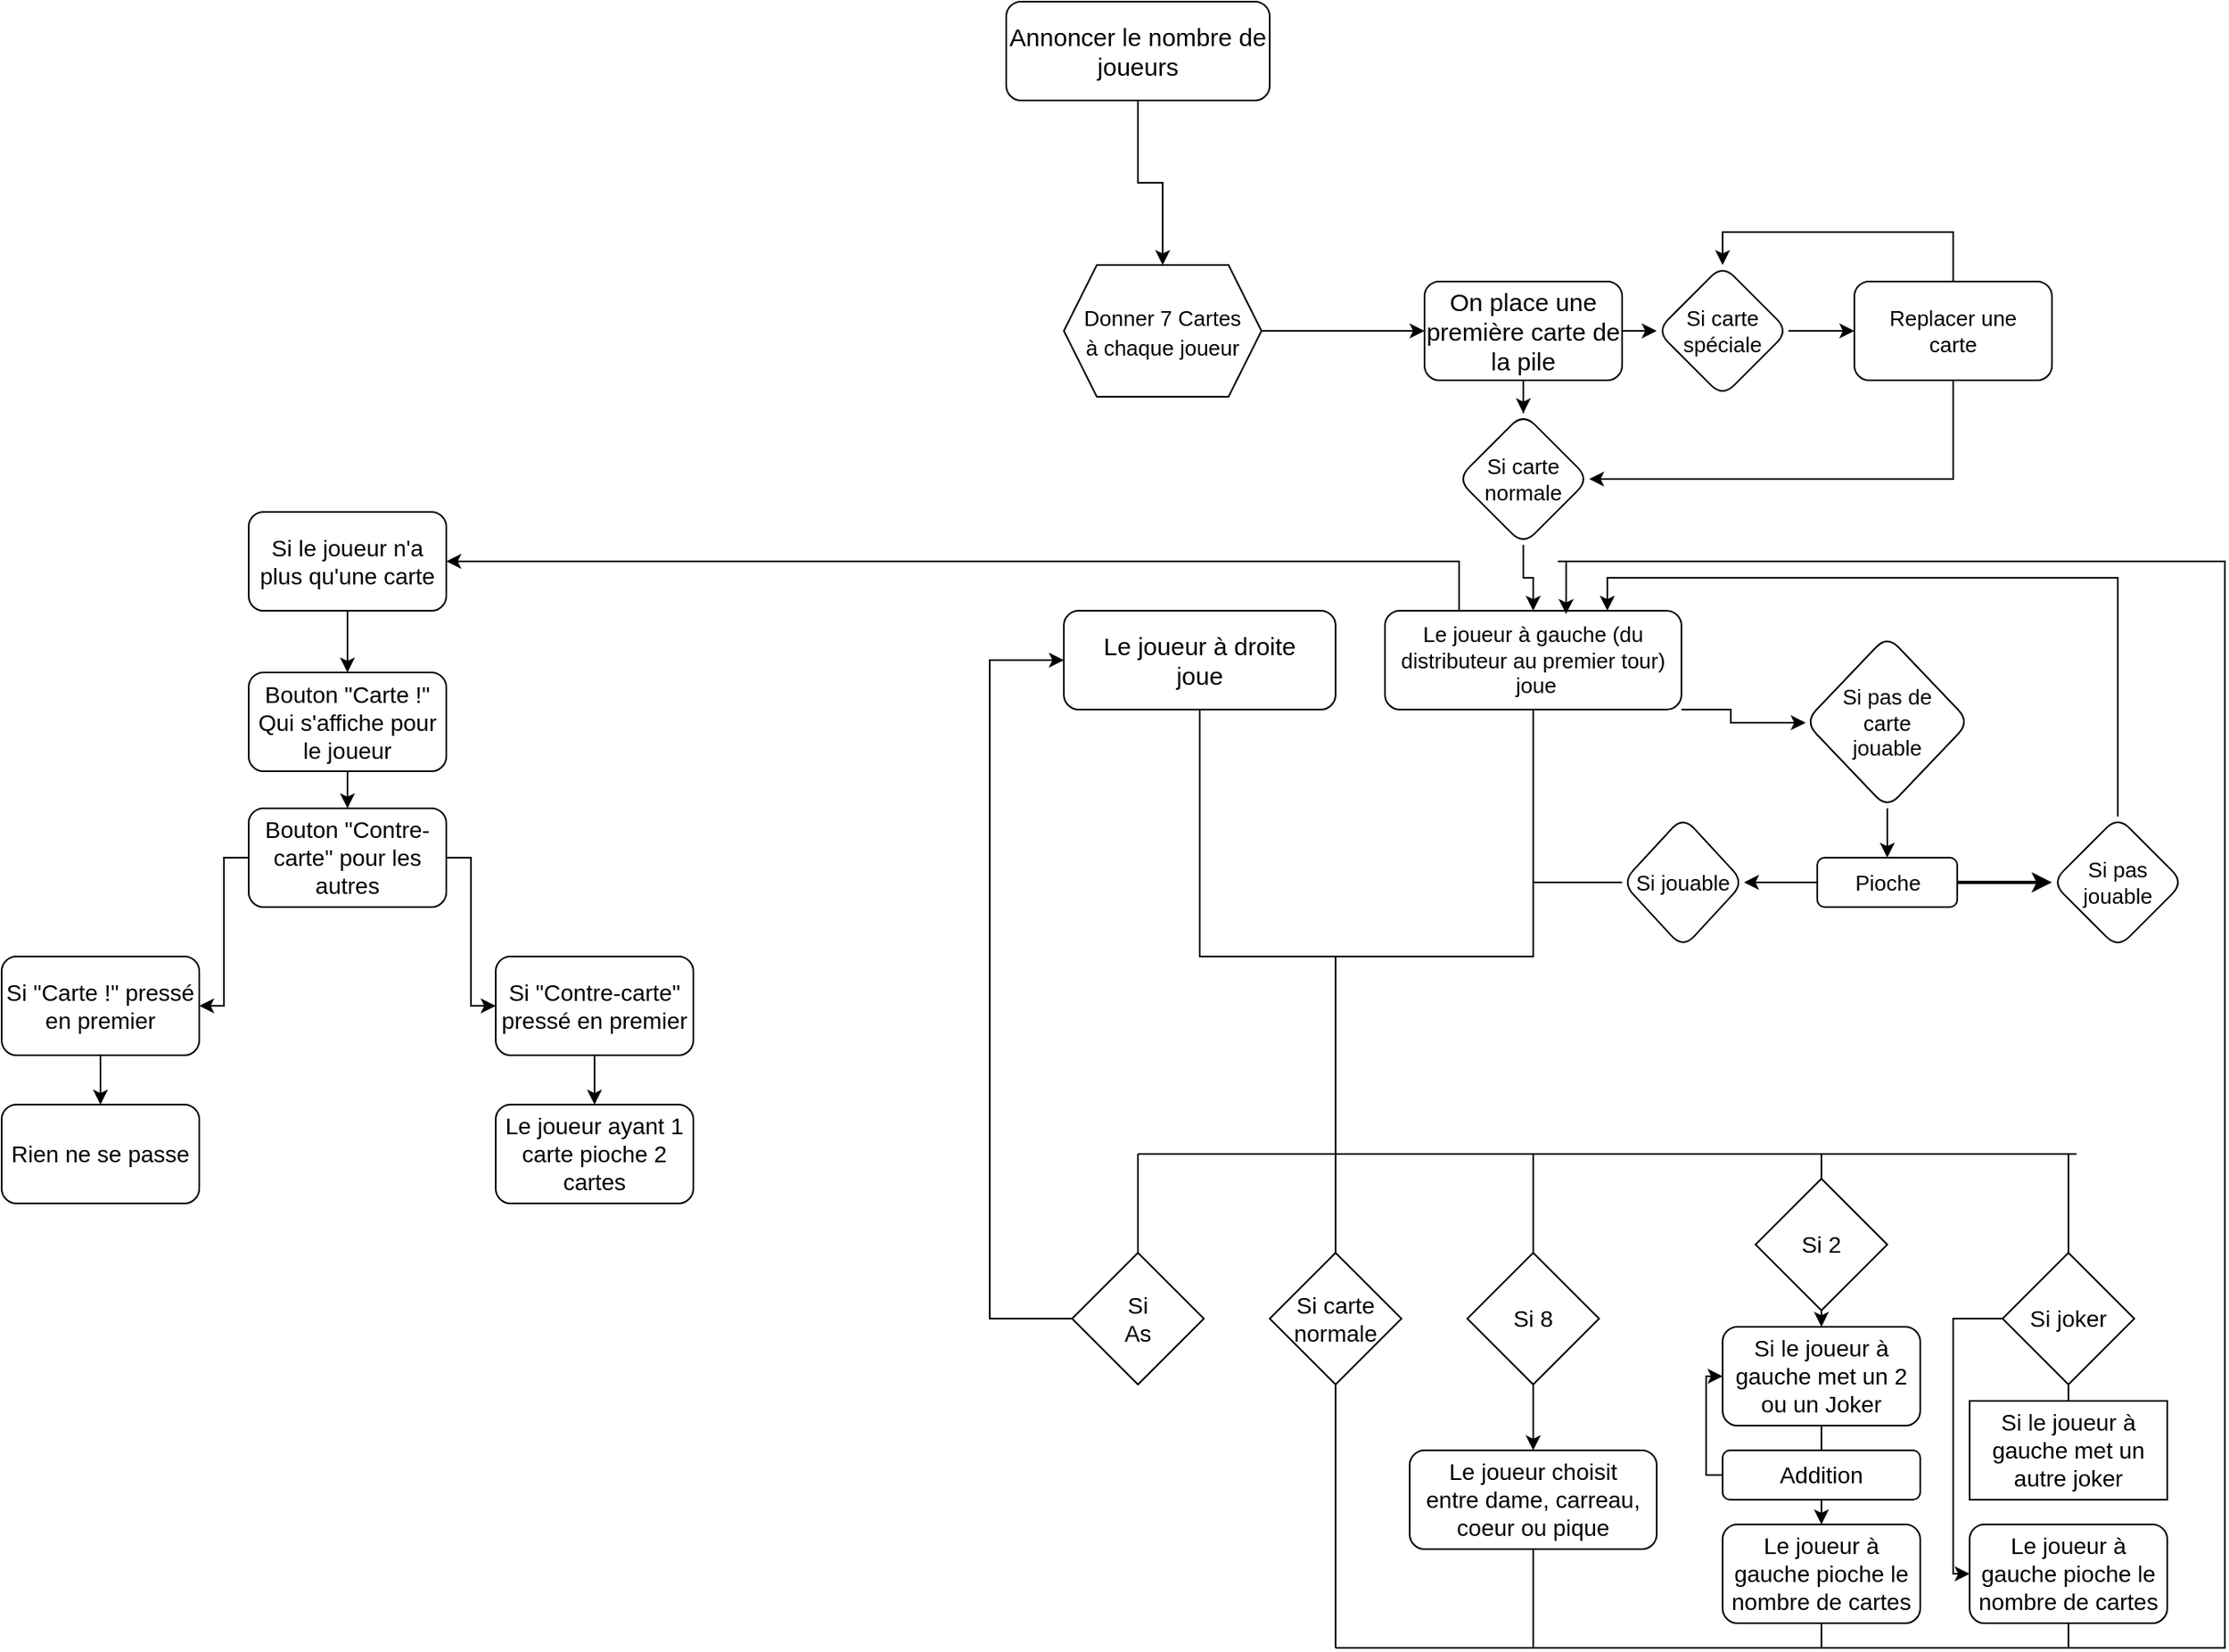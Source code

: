 <mxfile version="16.4.6" type="device"><diagram id="ryCkC5ODxImYVDNngy9i" name="Page-1"><mxGraphModel dx="2858" dy="1101" grid="1" gridSize="15" guides="1" tooltips="1" connect="1" arrows="1" fold="1" page="1" pageScale="1" pageWidth="827" pageHeight="1169" math="0" shadow="0"><root><mxCell id="0"/><mxCell id="1" parent="0"/><mxCell id="QMN3X1qd-q3Sf1NnyE4N-10" style="edgeStyle=orthogonalEdgeStyle;rounded=0;orthogonalLoop=1;jettySize=auto;html=1;fontFamily=Helvetica;fontSize=15;" edge="1" parent="1" source="QMN3X1qd-q3Sf1NnyE4N-1" target="QMN3X1qd-q3Sf1NnyE4N-9"><mxGeometry relative="1" as="geometry"/></mxCell><mxCell id="QMN3X1qd-q3Sf1NnyE4N-1" value="&lt;font style=&quot;font-size: 15px&quot;&gt;Annoncer le nombre de joueurs&lt;/font&gt;" style="rounded=1;whiteSpace=wrap;html=1;" vertex="1" parent="1"><mxGeometry x="40" y="80" width="160" height="60" as="geometry"/></mxCell><mxCell id="QMN3X1qd-q3Sf1NnyE4N-12" style="edgeStyle=orthogonalEdgeStyle;rounded=0;orthogonalLoop=1;jettySize=auto;html=1;entryX=0;entryY=0.5;entryDx=0;entryDy=0;fontFamily=Helvetica;fontSize=13;" edge="1" parent="1" source="QMN3X1qd-q3Sf1NnyE4N-9" target="QMN3X1qd-q3Sf1NnyE4N-11"><mxGeometry relative="1" as="geometry"/></mxCell><mxCell id="QMN3X1qd-q3Sf1NnyE4N-9" value="&lt;div&gt;&lt;font style=&quot;font-size: 13px&quot;&gt;Donner 7 Cartes &lt;br&gt;&lt;/font&gt;&lt;/div&gt;&lt;div&gt;&lt;font style=&quot;font-size: 13px&quot;&gt;à chaque joueur&lt;/font&gt;&lt;/div&gt;" style="shape=hexagon;perimeter=hexagonPerimeter2;whiteSpace=wrap;html=1;fixedSize=1;fontFamily=Helvetica;fontSize=15;" vertex="1" parent="1"><mxGeometry x="75" y="240" width="120" height="80" as="geometry"/></mxCell><mxCell id="QMN3X1qd-q3Sf1NnyE4N-14" value="" style="edgeStyle=orthogonalEdgeStyle;rounded=0;orthogonalLoop=1;jettySize=auto;html=1;fontFamily=Helvetica;fontSize=15;" edge="1" parent="1" source="QMN3X1qd-q3Sf1NnyE4N-11" target="QMN3X1qd-q3Sf1NnyE4N-13"><mxGeometry relative="1" as="geometry"/></mxCell><mxCell id="QMN3X1qd-q3Sf1NnyE4N-18" value="" style="edgeStyle=orthogonalEdgeStyle;rounded=0;orthogonalLoop=1;jettySize=auto;html=1;fontFamily=Helvetica;fontSize=15;" edge="1" parent="1" source="QMN3X1qd-q3Sf1NnyE4N-11" target="QMN3X1qd-q3Sf1NnyE4N-17"><mxGeometry relative="1" as="geometry"/></mxCell><mxCell id="QMN3X1qd-q3Sf1NnyE4N-11" value="&lt;font style=&quot;font-size: 15px&quot;&gt;On place une première carte de la pile&lt;br&gt;&lt;/font&gt;" style="rounded=1;whiteSpace=wrap;html=1;fontFamily=Helvetica;fontSize=13;" vertex="1" parent="1"><mxGeometry x="294" y="250" width="120" height="60" as="geometry"/></mxCell><mxCell id="QMN3X1qd-q3Sf1NnyE4N-16" value="" style="edgeStyle=orthogonalEdgeStyle;rounded=0;orthogonalLoop=1;jettySize=auto;html=1;fontFamily=Helvetica;fontSize=15;" edge="1" parent="1" source="QMN3X1qd-q3Sf1NnyE4N-13" target="QMN3X1qd-q3Sf1NnyE4N-15"><mxGeometry relative="1" as="geometry"/></mxCell><mxCell id="QMN3X1qd-q3Sf1NnyE4N-13" value="&lt;div&gt;Si carte&lt;/div&gt;&lt;div&gt;normale&lt;br&gt;&lt;/div&gt;" style="rhombus;whiteSpace=wrap;html=1;fontSize=13;rounded=1;" vertex="1" parent="1"><mxGeometry x="314" y="330" width="80" height="80" as="geometry"/></mxCell><mxCell id="QMN3X1qd-q3Sf1NnyE4N-25" value="" style="edgeStyle=orthogonalEdgeStyle;rounded=0;orthogonalLoop=1;jettySize=auto;html=1;fontFamily=Helvetica;fontSize=15;" edge="1" parent="1" source="QMN3X1qd-q3Sf1NnyE4N-15" target="QMN3X1qd-q3Sf1NnyE4N-24"><mxGeometry relative="1" as="geometry"><Array as="points"><mxPoint x="480" y="510"/><mxPoint x="480" y="518"/></Array></mxGeometry></mxCell><mxCell id="QMN3X1qd-q3Sf1NnyE4N-44" style="edgeStyle=orthogonalEdgeStyle;rounded=0;orthogonalLoop=1;jettySize=auto;html=1;fontFamily=Helvetica;fontSize=15;endArrow=none;endFill=0;strokeWidth=1;" edge="1" parent="1" source="QMN3X1qd-q3Sf1NnyE4N-15"><mxGeometry relative="1" as="geometry"><mxPoint x="240" y="660" as="targetPoint"/><Array as="points"><mxPoint x="360" y="660"/></Array></mxGeometry></mxCell><mxCell id="QMN3X1qd-q3Sf1NnyE4N-94" style="edgeStyle=elbowEdgeStyle;rounded=0;orthogonalLoop=1;jettySize=auto;html=1;exitX=0.25;exitY=0;exitDx=0;exitDy=0;fontFamily=Helvetica;fontSize=14;endArrow=classic;endFill=1;strokeWidth=1;" edge="1" parent="1" source="QMN3X1qd-q3Sf1NnyE4N-15"><mxGeometry relative="1" as="geometry"><mxPoint x="-300" y="420" as="targetPoint"/><Array as="points"><mxPoint x="315" y="420"/></Array></mxGeometry></mxCell><mxCell id="QMN3X1qd-q3Sf1NnyE4N-15" value="&lt;div&gt;Le joueur à gauche (du distributeur au premier tour)&lt;/div&gt;&lt;div&gt;&amp;nbsp;joue&lt;/div&gt;" style="whiteSpace=wrap;html=1;fontSize=13;rounded=1;" vertex="1" parent="1"><mxGeometry x="270" y="450" width="180" height="60" as="geometry"/></mxCell><mxCell id="QMN3X1qd-q3Sf1NnyE4N-20" value="" style="edgeStyle=orthogonalEdgeStyle;rounded=0;orthogonalLoop=1;jettySize=auto;html=1;fontFamily=Helvetica;fontSize=15;" edge="1" parent="1" source="QMN3X1qd-q3Sf1NnyE4N-17" target="QMN3X1qd-q3Sf1NnyE4N-19"><mxGeometry relative="1" as="geometry"/></mxCell><mxCell id="QMN3X1qd-q3Sf1NnyE4N-17" value="&lt;div&gt;Si carte&lt;/div&gt;&lt;div&gt;spéciale&lt;br&gt;&lt;/div&gt;" style="rhombus;whiteSpace=wrap;html=1;fontSize=13;rounded=1;" vertex="1" parent="1"><mxGeometry x="435" y="240" width="80" height="80" as="geometry"/></mxCell><mxCell id="QMN3X1qd-q3Sf1NnyE4N-22" style="edgeStyle=orthogonalEdgeStyle;rounded=0;orthogonalLoop=1;jettySize=auto;html=1;entryX=0.5;entryY=0;entryDx=0;entryDy=0;fontFamily=Helvetica;fontSize=15;" edge="1" parent="1" source="QMN3X1qd-q3Sf1NnyE4N-19" target="QMN3X1qd-q3Sf1NnyE4N-17"><mxGeometry relative="1" as="geometry"><Array as="points"><mxPoint x="615" y="220"/><mxPoint x="475" y="220"/></Array></mxGeometry></mxCell><mxCell id="QMN3X1qd-q3Sf1NnyE4N-23" style="edgeStyle=orthogonalEdgeStyle;rounded=0;orthogonalLoop=1;jettySize=auto;html=1;entryX=1;entryY=0.5;entryDx=0;entryDy=0;fontFamily=Helvetica;fontSize=15;" edge="1" parent="1" source="QMN3X1qd-q3Sf1NnyE4N-19" target="QMN3X1qd-q3Sf1NnyE4N-13"><mxGeometry relative="1" as="geometry"><Array as="points"><mxPoint x="615" y="370"/></Array></mxGeometry></mxCell><mxCell id="QMN3X1qd-q3Sf1NnyE4N-19" value="&lt;div&gt;Replacer une&lt;/div&gt;&lt;div&gt;carte&lt;br&gt;&lt;/div&gt;" style="whiteSpace=wrap;html=1;fontSize=13;rounded=1;" vertex="1" parent="1"><mxGeometry x="555" y="250" width="120" height="60" as="geometry"/></mxCell><mxCell id="QMN3X1qd-q3Sf1NnyE4N-27" value="" style="edgeStyle=orthogonalEdgeStyle;rounded=0;orthogonalLoop=1;jettySize=auto;html=1;fontFamily=Helvetica;fontSize=15;" edge="1" parent="1" source="QMN3X1qd-q3Sf1NnyE4N-24" target="QMN3X1qd-q3Sf1NnyE4N-26"><mxGeometry relative="1" as="geometry"/></mxCell><mxCell id="QMN3X1qd-q3Sf1NnyE4N-24" value="&lt;div&gt;Si pas de&lt;/div&gt;&lt;div&gt;carte&lt;/div&gt;&lt;div&gt;jouable&lt;br&gt;&lt;/div&gt;" style="rhombus;whiteSpace=wrap;html=1;fontSize=13;rounded=1;" vertex="1" parent="1"><mxGeometry x="525" y="465" width="100" height="105" as="geometry"/></mxCell><mxCell id="QMN3X1qd-q3Sf1NnyE4N-30" value="" style="edgeStyle=orthogonalEdgeStyle;rounded=0;orthogonalLoop=1;jettySize=auto;html=1;fontFamily=Helvetica;fontSize=15;" edge="1" parent="1" source="QMN3X1qd-q3Sf1NnyE4N-26" target="QMN3X1qd-q3Sf1NnyE4N-29"><mxGeometry relative="1" as="geometry"/></mxCell><mxCell id="QMN3X1qd-q3Sf1NnyE4N-39" value="" style="edgeStyle=orthogonalEdgeStyle;rounded=0;orthogonalLoop=1;jettySize=auto;html=1;fontFamily=Helvetica;fontSize=15;endSize=6;strokeWidth=2;" edge="1" parent="1" source="QMN3X1qd-q3Sf1NnyE4N-26" target="QMN3X1qd-q3Sf1NnyE4N-38"><mxGeometry relative="1" as="geometry"/></mxCell><mxCell id="QMN3X1qd-q3Sf1NnyE4N-26" value="Pioche" style="whiteSpace=wrap;html=1;fontSize=13;rounded=1;" vertex="1" parent="1"><mxGeometry x="532.5" y="600" width="85" height="30" as="geometry"/></mxCell><mxCell id="QMN3X1qd-q3Sf1NnyE4N-43" style="edgeStyle=orthogonalEdgeStyle;rounded=0;orthogonalLoop=1;jettySize=auto;html=1;fontFamily=Helvetica;fontSize=15;strokeWidth=1;endArrow=none;endFill=0;" edge="1" parent="1" source="QMN3X1qd-q3Sf1NnyE4N-29"><mxGeometry relative="1" as="geometry"><mxPoint x="360" y="615" as="targetPoint"/></mxGeometry></mxCell><mxCell id="QMN3X1qd-q3Sf1NnyE4N-29" value="Si jouable" style="rhombus;whiteSpace=wrap;html=1;fontSize=13;rounded=1;" vertex="1" parent="1"><mxGeometry x="414" y="575" width="74" height="80" as="geometry"/></mxCell><mxCell id="QMN3X1qd-q3Sf1NnyE4N-45" style="edgeStyle=orthogonalEdgeStyle;rounded=0;orthogonalLoop=1;jettySize=auto;html=1;entryX=0.75;entryY=0;entryDx=0;entryDy=0;fontFamily=Helvetica;fontSize=15;endArrow=classic;endFill=1;strokeWidth=1;" edge="1" parent="1" source="QMN3X1qd-q3Sf1NnyE4N-38" target="QMN3X1qd-q3Sf1NnyE4N-15"><mxGeometry relative="1" as="geometry"><Array as="points"><mxPoint x="715" y="430"/><mxPoint x="405" y="430"/></Array></mxGeometry></mxCell><mxCell id="QMN3X1qd-q3Sf1NnyE4N-38" value="&lt;div&gt;Si pas &lt;br&gt;&lt;/div&gt;&lt;div&gt;jouable&lt;br&gt;&lt;/div&gt;" style="rhombus;whiteSpace=wrap;html=1;fontSize=13;rounded=1;" vertex="1" parent="1"><mxGeometry x="675" y="575" width="80" height="80" as="geometry"/></mxCell><mxCell id="QMN3X1qd-q3Sf1NnyE4N-48" style="edgeStyle=orthogonalEdgeStyle;rounded=0;orthogonalLoop=1;jettySize=auto;html=1;fontFamily=Helvetica;fontSize=15;endArrow=none;endFill=0;strokeWidth=1;" edge="1" parent="1" source="QMN3X1qd-q3Sf1NnyE4N-47"><mxGeometry relative="1" as="geometry"><mxPoint x="240" y="780" as="targetPoint"/><Array as="points"><mxPoint x="158" y="660"/><mxPoint x="240" y="660"/></Array></mxGeometry></mxCell><mxCell id="QMN3X1qd-q3Sf1NnyE4N-47" value="&lt;div&gt;Le joueur à droite&lt;/div&gt;&lt;div&gt;joue&lt;/div&gt;" style="rounded=1;whiteSpace=wrap;html=1;fontFamily=Helvetica;fontSize=15;" vertex="1" parent="1"><mxGeometry x="75" y="450" width="165" height="60" as="geometry"/></mxCell><mxCell id="QMN3X1qd-q3Sf1NnyE4N-49" value="" style="endArrow=none;html=1;rounded=0;fontFamily=Helvetica;fontSize=15;strokeWidth=1;" edge="1" parent="1"><mxGeometry width="50" height="50" relative="1" as="geometry"><mxPoint x="120" y="780" as="sourcePoint"/><mxPoint x="690" y="780" as="targetPoint"/></mxGeometry></mxCell><mxCell id="QMN3X1qd-q3Sf1NnyE4N-50" value="" style="endArrow=none;html=1;rounded=0;fontFamily=Helvetica;fontSize=15;strokeWidth=1;" edge="1" parent="1"><mxGeometry width="50" height="50" relative="1" as="geometry"><mxPoint x="240" y="840" as="sourcePoint"/><mxPoint x="240" y="765" as="targetPoint"/></mxGeometry></mxCell><mxCell id="QMN3X1qd-q3Sf1NnyE4N-52" style="edgeStyle=elbowEdgeStyle;rounded=0;orthogonalLoop=1;jettySize=auto;html=1;fontFamily=Helvetica;fontSize=14;endArrow=none;endFill=0;strokeWidth=1;" edge="1" parent="1"><mxGeometry relative="1" as="geometry"><mxPoint x="240" y="1080" as="sourcePoint"/><mxPoint x="375" y="420" as="targetPoint"/><Array as="points"><mxPoint x="780" y="360"/><mxPoint x="795" y="585"/></Array></mxGeometry></mxCell><mxCell id="QMN3X1qd-q3Sf1NnyE4N-51" value="&lt;div style=&quot;font-size: 14px&quot;&gt;&lt;font style=&quot;font-size: 14px&quot;&gt;Si carte&lt;/font&gt;&lt;/div&gt;&lt;div style=&quot;font-size: 14px&quot;&gt;&lt;font style=&quot;font-size: 14px&quot;&gt;normale&lt;br&gt;&lt;font style=&quot;font-size: 14px&quot;&gt; &lt;/font&gt;&lt;/font&gt;&lt;/div&gt;" style="rhombus;whiteSpace=wrap;html=1;fontFamily=Helvetica;fontSize=15;" vertex="1" parent="1"><mxGeometry x="200" y="840" width="80" height="80" as="geometry"/></mxCell><mxCell id="QMN3X1qd-q3Sf1NnyE4N-53" value="" style="endArrow=classic;html=1;rounded=0;fontFamily=Helvetica;fontSize=14;strokeWidth=1;endFill=1;entryX=0.611;entryY=0.033;entryDx=0;entryDy=0;entryPerimeter=0;" edge="1" parent="1" target="QMN3X1qd-q3Sf1NnyE4N-15"><mxGeometry width="50" height="50" relative="1" as="geometry"><mxPoint x="380" y="420" as="sourcePoint"/><mxPoint x="375" y="420" as="targetPoint"/></mxGeometry></mxCell><mxCell id="QMN3X1qd-q3Sf1NnyE4N-54" value="" style="endArrow=none;html=1;rounded=0;fontFamily=Helvetica;fontSize=14;strokeWidth=1;entryX=0.5;entryY=1;entryDx=0;entryDy=0;" edge="1" parent="1" target="QMN3X1qd-q3Sf1NnyE4N-51"><mxGeometry width="50" height="50" relative="1" as="geometry"><mxPoint x="240" y="1080" as="sourcePoint"/><mxPoint x="440" y="705" as="targetPoint"/></mxGeometry></mxCell><mxCell id="QMN3X1qd-q3Sf1NnyE4N-55" value="" style="endArrow=none;html=1;rounded=0;fontFamily=Helvetica;fontSize=14;strokeWidth=1;" edge="1" parent="1"><mxGeometry width="50" height="50" relative="1" as="geometry"><mxPoint x="120" y="840" as="sourcePoint"/><mxPoint x="120" y="780" as="targetPoint"/></mxGeometry></mxCell><mxCell id="QMN3X1qd-q3Sf1NnyE4N-57" style="edgeStyle=elbowEdgeStyle;rounded=0;orthogonalLoop=1;jettySize=auto;html=1;entryX=0;entryY=0.5;entryDx=0;entryDy=0;fontFamily=Helvetica;fontSize=14;endArrow=classic;endFill=1;strokeWidth=1;" edge="1" parent="1" source="QMN3X1qd-q3Sf1NnyE4N-56" target="QMN3X1qd-q3Sf1NnyE4N-47"><mxGeometry relative="1" as="geometry"><Array as="points"><mxPoint x="30" y="675"/></Array></mxGeometry></mxCell><mxCell id="QMN3X1qd-q3Sf1NnyE4N-56" value="&lt;div&gt;Si &lt;br&gt;&lt;/div&gt;&lt;div&gt;As&lt;br&gt;&lt;/div&gt;" style="rhombus;whiteSpace=wrap;html=1;fontFamily=Helvetica;fontSize=14;" vertex="1" parent="1"><mxGeometry x="80" y="840" width="80" height="80" as="geometry"/></mxCell><mxCell id="QMN3X1qd-q3Sf1NnyE4N-58" value="" style="endArrow=none;html=1;rounded=0;fontFamily=Helvetica;fontSize=14;strokeWidth=1;" edge="1" parent="1"><mxGeometry width="50" height="50" relative="1" as="geometry"><mxPoint x="360" y="840" as="sourcePoint"/><mxPoint x="360" y="780" as="targetPoint"/></mxGeometry></mxCell><mxCell id="QMN3X1qd-q3Sf1NnyE4N-60" style="edgeStyle=elbowEdgeStyle;rounded=0;orthogonalLoop=1;jettySize=auto;html=1;fontFamily=Helvetica;fontSize=14;endArrow=classic;endFill=1;strokeWidth=1;" edge="1" parent="1" source="QMN3X1qd-q3Sf1NnyE4N-59" target="QMN3X1qd-q3Sf1NnyE4N-61"><mxGeometry relative="1" as="geometry"><mxPoint x="360" y="960" as="targetPoint"/></mxGeometry></mxCell><mxCell id="QMN3X1qd-q3Sf1NnyE4N-59" value="&lt;div&gt;Si 8&lt;/div&gt;" style="rhombus;whiteSpace=wrap;html=1;fontFamily=Helvetica;fontSize=14;" vertex="1" parent="1"><mxGeometry x="320" y="840" width="80" height="80" as="geometry"/></mxCell><mxCell id="QMN3X1qd-q3Sf1NnyE4N-63" style="edgeStyle=elbowEdgeStyle;rounded=0;orthogonalLoop=1;jettySize=auto;html=1;fontFamily=Helvetica;fontSize=14;endArrow=none;endFill=0;strokeWidth=1;" edge="1" parent="1" source="QMN3X1qd-q3Sf1NnyE4N-61"><mxGeometry relative="1" as="geometry"><mxPoint x="360" y="1080" as="targetPoint"/></mxGeometry></mxCell><mxCell id="QMN3X1qd-q3Sf1NnyE4N-61" value="&lt;div&gt;Le joueur choisit&lt;/div&gt;&lt;div&gt;entre dame, carreau, coeur ou pique&lt;br&gt;&lt;/div&gt;" style="rounded=1;whiteSpace=wrap;html=1;fontFamily=Helvetica;fontSize=14;" vertex="1" parent="1"><mxGeometry x="285" y="960" width="150" height="60" as="geometry"/></mxCell><mxCell id="QMN3X1qd-q3Sf1NnyE4N-71" style="edgeStyle=elbowEdgeStyle;rounded=0;orthogonalLoop=1;jettySize=auto;html=1;entryX=0.5;entryY=0;entryDx=0;entryDy=0;fontFamily=Helvetica;fontSize=14;endArrow=classic;endFill=1;strokeWidth=1;" edge="1" parent="1" source="QMN3X1qd-q3Sf1NnyE4N-68" target="QMN3X1qd-q3Sf1NnyE4N-70"><mxGeometry relative="1" as="geometry"/></mxCell><mxCell id="QMN3X1qd-q3Sf1NnyE4N-77" style="edgeStyle=elbowEdgeStyle;rounded=0;orthogonalLoop=1;jettySize=auto;html=1;fontFamily=Helvetica;fontSize=14;endArrow=none;endFill=0;strokeWidth=1;" edge="1" parent="1" source="QMN3X1qd-q3Sf1NnyE4N-68"><mxGeometry relative="1" as="geometry"><mxPoint x="535" y="780" as="targetPoint"/></mxGeometry></mxCell><mxCell id="QMN3X1qd-q3Sf1NnyE4N-68" value="Si 2" style="rhombus;whiteSpace=wrap;html=1;fontFamily=Helvetica;fontSize=14;" vertex="1" parent="1"><mxGeometry x="495" y="795" width="80" height="80" as="geometry"/></mxCell><mxCell id="QMN3X1qd-q3Sf1NnyE4N-79" value="" style="edgeStyle=elbowEdgeStyle;rounded=0;orthogonalLoop=1;jettySize=auto;html=1;fontFamily=Helvetica;fontSize=14;endArrow=none;endFill=0;strokeWidth=1;" edge="1" parent="1" source="QMN3X1qd-q3Sf1NnyE4N-70" target="QMN3X1qd-q3Sf1NnyE4N-78"><mxGeometry relative="1" as="geometry"/></mxCell><mxCell id="QMN3X1qd-q3Sf1NnyE4N-70" value="Si le joueur à gauche met un 2 ou un Joker" style="rounded=1;whiteSpace=wrap;html=1;fontFamily=Helvetica;fontSize=14;" vertex="1" parent="1"><mxGeometry x="475" y="885" width="120" height="60" as="geometry"/></mxCell><mxCell id="QMN3X1qd-q3Sf1NnyE4N-80" style="edgeStyle=elbowEdgeStyle;rounded=0;orthogonalLoop=1;jettySize=auto;html=1;entryX=0;entryY=0.5;entryDx=0;entryDy=0;fontFamily=Helvetica;fontSize=14;endArrow=classic;endFill=1;strokeWidth=1;" edge="1" parent="1" source="QMN3X1qd-q3Sf1NnyE4N-78" target="QMN3X1qd-q3Sf1NnyE4N-70"><mxGeometry relative="1" as="geometry"><Array as="points"><mxPoint x="465" y="938"/></Array></mxGeometry></mxCell><mxCell id="QMN3X1qd-q3Sf1NnyE4N-82" value="" style="edgeStyle=elbowEdgeStyle;rounded=0;orthogonalLoop=1;jettySize=auto;html=1;fontFamily=Helvetica;fontSize=14;endArrow=classic;endFill=1;strokeWidth=1;" edge="1" parent="1" source="QMN3X1qd-q3Sf1NnyE4N-78" target="QMN3X1qd-q3Sf1NnyE4N-81"><mxGeometry relative="1" as="geometry"/></mxCell><mxCell id="QMN3X1qd-q3Sf1NnyE4N-78" value="&lt;div&gt;Addition&lt;/div&gt;" style="whiteSpace=wrap;html=1;fontSize=14;rounded=1;" vertex="1" parent="1"><mxGeometry x="475" y="960" width="120" height="30" as="geometry"/></mxCell><mxCell id="QMN3X1qd-q3Sf1NnyE4N-83" style="edgeStyle=elbowEdgeStyle;rounded=0;orthogonalLoop=1;jettySize=auto;html=1;exitX=0.5;exitY=1;exitDx=0;exitDy=0;fontFamily=Helvetica;fontSize=14;endArrow=none;endFill=0;strokeWidth=1;" edge="1" parent="1" source="QMN3X1qd-q3Sf1NnyE4N-81"><mxGeometry relative="1" as="geometry"><mxPoint x="535" y="1080" as="targetPoint"/></mxGeometry></mxCell><mxCell id="QMN3X1qd-q3Sf1NnyE4N-81" value="Le joueur à gauche pioche le nombre de cartes" style="whiteSpace=wrap;html=1;fontSize=14;rounded=1;" vertex="1" parent="1"><mxGeometry x="475" y="1005" width="120" height="60" as="geometry"/></mxCell><mxCell id="QMN3X1qd-q3Sf1NnyE4N-86" style="edgeStyle=elbowEdgeStyle;rounded=0;orthogonalLoop=1;jettySize=auto;html=1;exitX=0.5;exitY=0;exitDx=0;exitDy=0;fontFamily=Helvetica;fontSize=14;endArrow=none;endFill=0;strokeWidth=1;" edge="1" parent="1" source="QMN3X1qd-q3Sf1NnyE4N-85"><mxGeometry relative="1" as="geometry"><mxPoint x="685" y="780" as="targetPoint"/></mxGeometry></mxCell><mxCell id="QMN3X1qd-q3Sf1NnyE4N-90" value="" style="edgeStyle=elbowEdgeStyle;rounded=0;orthogonalLoop=1;jettySize=auto;html=1;fontFamily=Helvetica;fontSize=14;endArrow=none;endFill=0;strokeWidth=1;" edge="1" parent="1" source="QMN3X1qd-q3Sf1NnyE4N-85" target="QMN3X1qd-q3Sf1NnyE4N-89"><mxGeometry relative="1" as="geometry"/></mxCell><mxCell id="QMN3X1qd-q3Sf1NnyE4N-92" style="edgeStyle=elbowEdgeStyle;rounded=0;orthogonalLoop=1;jettySize=auto;html=1;entryX=0;entryY=0.5;entryDx=0;entryDy=0;fontFamily=Helvetica;fontSize=14;endArrow=classic;endFill=1;strokeWidth=1;" edge="1" parent="1" source="QMN3X1qd-q3Sf1NnyE4N-85" target="QMN3X1qd-q3Sf1NnyE4N-91"><mxGeometry relative="1" as="geometry"><Array as="points"><mxPoint x="615" y="960"/></Array></mxGeometry></mxCell><mxCell id="QMN3X1qd-q3Sf1NnyE4N-85" value="Si joker" style="rhombus;whiteSpace=wrap;html=1;fontFamily=Helvetica;fontSize=14;" vertex="1" parent="1"><mxGeometry x="645" y="840" width="80" height="80" as="geometry"/></mxCell><mxCell id="QMN3X1qd-q3Sf1NnyE4N-89" value="Si le joueur à gauche met un autre joker" style="whiteSpace=wrap;html=1;fontSize=14;" vertex="1" parent="1"><mxGeometry x="625" y="930" width="120" height="60" as="geometry"/></mxCell><mxCell id="QMN3X1qd-q3Sf1NnyE4N-93" style="edgeStyle=elbowEdgeStyle;rounded=0;orthogonalLoop=1;jettySize=auto;html=1;exitX=0.5;exitY=1;exitDx=0;exitDy=0;fontFamily=Helvetica;fontSize=14;endArrow=none;endFill=0;strokeWidth=1;" edge="1" parent="1" source="QMN3X1qd-q3Sf1NnyE4N-91"><mxGeometry relative="1" as="geometry"><mxPoint x="685" y="1080" as="targetPoint"/></mxGeometry></mxCell><mxCell id="QMN3X1qd-q3Sf1NnyE4N-91" value="Le joueur à gauche pioche le nombre de cartes" style="rounded=1;whiteSpace=wrap;html=1;fontFamily=Helvetica;fontSize=14;" vertex="1" parent="1"><mxGeometry x="625" y="1005" width="120" height="60" as="geometry"/></mxCell><mxCell id="QMN3X1qd-q3Sf1NnyE4N-97" value="" style="edgeStyle=elbowEdgeStyle;rounded=0;orthogonalLoop=1;jettySize=auto;html=1;fontFamily=Helvetica;fontSize=14;endArrow=classic;endFill=1;strokeWidth=1;" edge="1" parent="1" source="QMN3X1qd-q3Sf1NnyE4N-95" target="QMN3X1qd-q3Sf1NnyE4N-96"><mxGeometry relative="1" as="geometry"/></mxCell><mxCell id="QMN3X1qd-q3Sf1NnyE4N-95" value="Si le joueur n'a plus qu'une carte" style="rounded=1;whiteSpace=wrap;html=1;fontFamily=Helvetica;fontSize=14;" vertex="1" parent="1"><mxGeometry x="-420" y="390" width="120" height="60" as="geometry"/></mxCell><mxCell id="QMN3X1qd-q3Sf1NnyE4N-106" value="" style="edgeStyle=elbowEdgeStyle;rounded=0;orthogonalLoop=1;jettySize=auto;html=1;fontFamily=Helvetica;fontSize=14;endArrow=classic;endFill=1;strokeWidth=1;" edge="1" parent="1" source="QMN3X1qd-q3Sf1NnyE4N-96" target="QMN3X1qd-q3Sf1NnyE4N-105"><mxGeometry relative="1" as="geometry"/></mxCell><mxCell id="QMN3X1qd-q3Sf1NnyE4N-96" value="Bouton &quot;Carte !&quot; Qui s'affiche pour le joueur" style="whiteSpace=wrap;html=1;fontSize=14;rounded=1;" vertex="1" parent="1"><mxGeometry x="-420" y="487.5" width="120" height="60" as="geometry"/></mxCell><mxCell id="QMN3X1qd-q3Sf1NnyE4N-109" value="" style="edgeStyle=elbowEdgeStyle;rounded=0;orthogonalLoop=1;jettySize=auto;html=1;fontFamily=Helvetica;fontSize=14;endArrow=classic;endFill=1;strokeWidth=1;" edge="1" parent="1" source="QMN3X1qd-q3Sf1NnyE4N-105" target="QMN3X1qd-q3Sf1NnyE4N-108"><mxGeometry relative="1" as="geometry"/></mxCell><mxCell id="QMN3X1qd-q3Sf1NnyE4N-114" value="" style="edgeStyle=elbowEdgeStyle;rounded=0;orthogonalLoop=1;jettySize=auto;html=1;fontFamily=Helvetica;fontSize=14;endArrow=classic;endFill=1;strokeWidth=1;" edge="1" parent="1" source="QMN3X1qd-q3Sf1NnyE4N-105" target="QMN3X1qd-q3Sf1NnyE4N-113"><mxGeometry relative="1" as="geometry"/></mxCell><mxCell id="QMN3X1qd-q3Sf1NnyE4N-105" value="Bouton &quot;Contre-carte&quot; pour les autres" style="whiteSpace=wrap;html=1;fontSize=14;rounded=1;" vertex="1" parent="1"><mxGeometry x="-420" y="570" width="120" height="60" as="geometry"/></mxCell><mxCell id="QMN3X1qd-q3Sf1NnyE4N-112" value="" style="edgeStyle=elbowEdgeStyle;rounded=0;orthogonalLoop=1;jettySize=auto;html=1;fontFamily=Helvetica;fontSize=14;endArrow=classic;endFill=1;strokeWidth=1;" edge="1" parent="1" source="QMN3X1qd-q3Sf1NnyE4N-108" target="QMN3X1qd-q3Sf1NnyE4N-111"><mxGeometry relative="1" as="geometry"/></mxCell><mxCell id="QMN3X1qd-q3Sf1NnyE4N-108" value="Si &quot;Carte !&quot; pressé en premier" style="whiteSpace=wrap;html=1;fontSize=14;rounded=1;" vertex="1" parent="1"><mxGeometry x="-570" y="660" width="120" height="60" as="geometry"/></mxCell><mxCell id="QMN3X1qd-q3Sf1NnyE4N-111" value="Rien ne se passe" style="whiteSpace=wrap;html=1;fontSize=14;rounded=1;" vertex="1" parent="1"><mxGeometry x="-570" y="750" width="120" height="60" as="geometry"/></mxCell><mxCell id="QMN3X1qd-q3Sf1NnyE4N-116" value="" style="edgeStyle=elbowEdgeStyle;rounded=0;orthogonalLoop=1;jettySize=auto;html=1;fontFamily=Helvetica;fontSize=14;endArrow=classic;endFill=1;strokeWidth=1;" edge="1" parent="1" source="QMN3X1qd-q3Sf1NnyE4N-113" target="QMN3X1qd-q3Sf1NnyE4N-115"><mxGeometry relative="1" as="geometry"/></mxCell><mxCell id="QMN3X1qd-q3Sf1NnyE4N-113" value="Si &quot;Contre-carte&quot; pressé en premier" style="whiteSpace=wrap;html=1;fontSize=14;rounded=1;" vertex="1" parent="1"><mxGeometry x="-270" y="660" width="120" height="60" as="geometry"/></mxCell><mxCell id="QMN3X1qd-q3Sf1NnyE4N-115" value="Le joueur ayant 1 carte pioche 2 cartes" style="whiteSpace=wrap;html=1;fontSize=14;rounded=1;" vertex="1" parent="1"><mxGeometry x="-270" y="750" width="120" height="60" as="geometry"/></mxCell></root></mxGraphModel></diagram></mxfile>